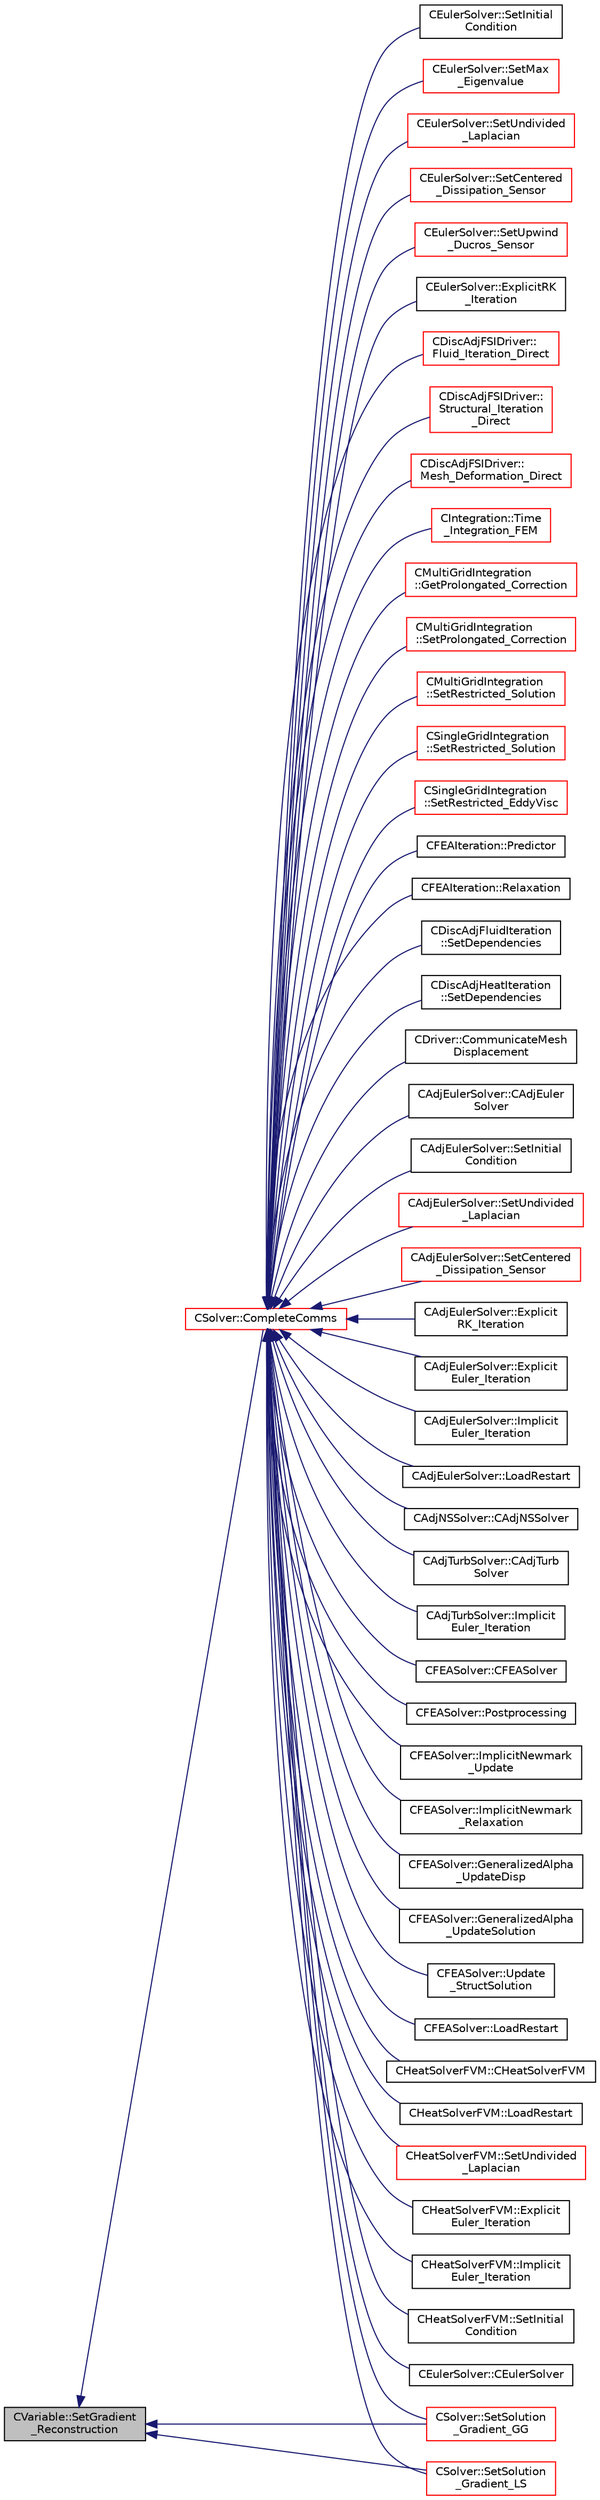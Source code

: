 digraph "CVariable::SetGradient_Reconstruction"
{
  edge [fontname="Helvetica",fontsize="10",labelfontname="Helvetica",labelfontsize="10"];
  node [fontname="Helvetica",fontsize="10",shape=record];
  rankdir="LR";
  Node4982 [label="CVariable::SetGradient\l_Reconstruction",height=0.2,width=0.4,color="black", fillcolor="grey75", style="filled", fontcolor="black"];
  Node4982 -> Node4983 [dir="back",color="midnightblue",fontsize="10",style="solid",fontname="Helvetica"];
  Node4983 [label="CSolver::CompleteComms",height=0.2,width=0.4,color="red", fillcolor="white", style="filled",URL="$class_c_solver.html#a8d3046ad54e177f0705a2bff99c1cf16",tooltip="Routine to complete the set of non-blocking communications launched by InitiateComms() and unpacking ..."];
  Node4983 -> Node4984 [dir="back",color="midnightblue",fontsize="10",style="solid",fontname="Helvetica"];
  Node4984 [label="CDiscAdjFSIDriver::\lFluid_Iteration_Direct",height=0.2,width=0.4,color="red", fillcolor="white", style="filled",URL="$class_c_disc_adj_f_s_i_driver.html#aade7f9d8b7f7f1ddccfdc62d3b1fdaa8",tooltip="Run a direct flow iteration. "];
  Node4983 -> Node4989 [dir="back",color="midnightblue",fontsize="10",style="solid",fontname="Helvetica"];
  Node4989 [label="CDiscAdjFSIDriver::\lStructural_Iteration\l_Direct",height=0.2,width=0.4,color="red", fillcolor="white", style="filled",URL="$class_c_disc_adj_f_s_i_driver.html#aef8192d6dd5451f1e496e9847c2c5c65",tooltip="Run a direct structural iteration. "];
  Node4983 -> Node4990 [dir="back",color="midnightblue",fontsize="10",style="solid",fontname="Helvetica"];
  Node4990 [label="CDiscAdjFSIDriver::\lMesh_Deformation_Direct",height=0.2,width=0.4,color="red", fillcolor="white", style="filled",URL="$class_c_disc_adj_f_s_i_driver.html#ad683500d6b3773af342165b1b18f5c59",tooltip="Run a direct mesh deformation. "];
  Node4983 -> Node4991 [dir="back",color="midnightblue",fontsize="10",style="solid",fontname="Helvetica"];
  Node4991 [label="CIntegration::Time\l_Integration_FEM",height=0.2,width=0.4,color="red", fillcolor="white", style="filled",URL="$class_c_integration.html#a4ac7acdec8fdf941a4efc90b3f82a68c",tooltip="Do the time integration (explicit or implicit) of the numerical system on a FEM framework. "];
  Node4983 -> Node4993 [dir="back",color="midnightblue",fontsize="10",style="solid",fontname="Helvetica"];
  Node4993 [label="CMultiGridIntegration\l::GetProlongated_Correction",height=0.2,width=0.4,color="red", fillcolor="white", style="filled",URL="$class_c_multi_grid_integration.html#a29bf9a6e27f43e6b71704d05105a648d",tooltip="Compute the fine grid correction from the coarse solution. "];
  Node4983 -> Node4996 [dir="back",color="midnightblue",fontsize="10",style="solid",fontname="Helvetica"];
  Node4996 [label="CMultiGridIntegration\l::SetProlongated_Correction",height=0.2,width=0.4,color="red", fillcolor="white", style="filled",URL="$class_c_multi_grid_integration.html#a5d0d450972f5c004596b3f0abdae3015",tooltip="Set the value of the corrected fine grid solution. "];
  Node4983 -> Node4997 [dir="back",color="midnightblue",fontsize="10",style="solid",fontname="Helvetica"];
  Node4997 [label="CMultiGridIntegration\l::SetRestricted_Solution",height=0.2,width=0.4,color="red", fillcolor="white", style="filled",URL="$class_c_multi_grid_integration.html#a57c0f097c58c1d36ef8156b91350fd60",tooltip="Restrict solution from fine grid to a coarse grid. "];
  Node4983 -> Node4998 [dir="back",color="midnightblue",fontsize="10",style="solid",fontname="Helvetica"];
  Node4998 [label="CSingleGridIntegration\l::SetRestricted_Solution",height=0.2,width=0.4,color="red", fillcolor="white", style="filled",URL="$class_c_single_grid_integration.html#a035bbc4f261b680a4a651aa0af69437b",tooltip="Restrict solution from fine grid to a coarse grid. "];
  Node4983 -> Node5000 [dir="back",color="midnightblue",fontsize="10",style="solid",fontname="Helvetica"];
  Node5000 [label="CSingleGridIntegration\l::SetRestricted_EddyVisc",height=0.2,width=0.4,color="red", fillcolor="white", style="filled",URL="$class_c_single_grid_integration.html#ae875067fdaf103c36391ea21343e1731",tooltip="Restrict solution from fine grid to a coarse grid. "];
  Node4983 -> Node5001 [dir="back",color="midnightblue",fontsize="10",style="solid",fontname="Helvetica"];
  Node5001 [label="CFEAIteration::Predictor",height=0.2,width=0.4,color="black", fillcolor="white", style="filled",URL="$class_c_f_e_a_iteration.html#a00a378c1b0d9b95b250e208bcf1f420e",tooltip="Predictor. "];
  Node4983 -> Node5002 [dir="back",color="midnightblue",fontsize="10",style="solid",fontname="Helvetica"];
  Node5002 [label="CFEAIteration::Relaxation",height=0.2,width=0.4,color="black", fillcolor="white", style="filled",URL="$class_c_f_e_a_iteration.html#a840bd377c7050c57cb5f81799669b59f",tooltip="Relaxation. "];
  Node4983 -> Node5003 [dir="back",color="midnightblue",fontsize="10",style="solid",fontname="Helvetica"];
  Node5003 [label="CDiscAdjFluidIteration\l::SetDependencies",height=0.2,width=0.4,color="black", fillcolor="white", style="filled",URL="$class_c_disc_adj_fluid_iteration.html#aad302b77466b001d380ca8766ba8d85c",tooltip="Compute necessary variables that depend on the conservative variables or the mesh node positions (e..."];
  Node4983 -> Node5004 [dir="back",color="midnightblue",fontsize="10",style="solid",fontname="Helvetica"];
  Node5004 [label="CDiscAdjHeatIteration\l::SetDependencies",height=0.2,width=0.4,color="black", fillcolor="white", style="filled",URL="$class_c_disc_adj_heat_iteration.html#a8098b35364d0a2a7b1fa31850714e359",tooltip="Compute necessary variables that depend on the conservative variables or the mesh node positions (e..."];
  Node4983 -> Node5005 [dir="back",color="midnightblue",fontsize="10",style="solid",fontname="Helvetica"];
  Node5005 [label="CDriver::CommunicateMesh\lDisplacement",height=0.2,width=0.4,color="black", fillcolor="white", style="filled",URL="$class_c_driver.html#ab7774dbeec50826a830714585aa45740",tooltip="Communicate the boundary mesh displacements in a python call. "];
  Node4983 -> Node5006 [dir="back",color="midnightblue",fontsize="10",style="solid",fontname="Helvetica"];
  Node5006 [label="CAdjEulerSolver::CAdjEuler\lSolver",height=0.2,width=0.4,color="black", fillcolor="white", style="filled",URL="$class_c_adj_euler_solver.html#a0a739888df9436d4707665d152a7af1a"];
  Node4983 -> Node5007 [dir="back",color="midnightblue",fontsize="10",style="solid",fontname="Helvetica"];
  Node5007 [label="CAdjEulerSolver::SetInitial\lCondition",height=0.2,width=0.4,color="black", fillcolor="white", style="filled",URL="$class_c_adj_euler_solver.html#a9b83036ab8c37a1b24350704dcfeaeb3",tooltip="Set the initial condition for the Euler Equations. "];
  Node4983 -> Node5008 [dir="back",color="midnightblue",fontsize="10",style="solid",fontname="Helvetica"];
  Node5008 [label="CAdjEulerSolver::SetUndivided\l_Laplacian",height=0.2,width=0.4,color="red", fillcolor="white", style="filled",URL="$class_c_adj_euler_solver.html#a1872318f659d74b4e12d669095ee57b5",tooltip="Compute the undivided laplacian for the adjoint solution. "];
  Node4983 -> Node5011 [dir="back",color="midnightblue",fontsize="10",style="solid",fontname="Helvetica"];
  Node5011 [label="CAdjEulerSolver::SetCentered\l_Dissipation_Sensor",height=0.2,width=0.4,color="red", fillcolor="white", style="filled",URL="$class_c_adj_euler_solver.html#af1b72ed76900f821d2f51942cb4252db",tooltip="Compute the sensor for higher order dissipation control in rotating problems. "];
  Node4983 -> Node5012 [dir="back",color="midnightblue",fontsize="10",style="solid",fontname="Helvetica"];
  Node5012 [label="CAdjEulerSolver::Explicit\lRK_Iteration",height=0.2,width=0.4,color="black", fillcolor="white", style="filled",URL="$class_c_adj_euler_solver.html#a83de159f4bd062c776f07d087414a9cf",tooltip="Update the solution using a Runge-Kutta strategy. "];
  Node4983 -> Node5013 [dir="back",color="midnightblue",fontsize="10",style="solid",fontname="Helvetica"];
  Node5013 [label="CAdjEulerSolver::Explicit\lEuler_Iteration",height=0.2,width=0.4,color="black", fillcolor="white", style="filled",URL="$class_c_adj_euler_solver.html#a2863f1ed56105b595204ac31b3dab66b",tooltip="Update the solution using a explicit Euler scheme. "];
  Node4983 -> Node5014 [dir="back",color="midnightblue",fontsize="10",style="solid",fontname="Helvetica"];
  Node5014 [label="CAdjEulerSolver::Implicit\lEuler_Iteration",height=0.2,width=0.4,color="black", fillcolor="white", style="filled",URL="$class_c_adj_euler_solver.html#af64f459bce9498b1d19d8a645d0bc2c3",tooltip="Update the solution using an implicit solver. "];
  Node4983 -> Node5015 [dir="back",color="midnightblue",fontsize="10",style="solid",fontname="Helvetica"];
  Node5015 [label="CAdjEulerSolver::LoadRestart",height=0.2,width=0.4,color="black", fillcolor="white", style="filled",URL="$class_c_adj_euler_solver.html#acaf1ae2d6c07b492ab1eeca389881731",tooltip="Load a solution from a restart file. "];
  Node4983 -> Node5016 [dir="back",color="midnightblue",fontsize="10",style="solid",fontname="Helvetica"];
  Node5016 [label="CAdjNSSolver::CAdjNSSolver",height=0.2,width=0.4,color="black", fillcolor="white", style="filled",URL="$class_c_adj_n_s_solver.html#a323f1dc7c0b9fe00d1911eeeea365d46"];
  Node4983 -> Node5017 [dir="back",color="midnightblue",fontsize="10",style="solid",fontname="Helvetica"];
  Node5017 [label="CAdjTurbSolver::CAdjTurb\lSolver",height=0.2,width=0.4,color="black", fillcolor="white", style="filled",URL="$class_c_adj_turb_solver.html#a621bdae0b081f25a67425cc037cd90a2"];
  Node4983 -> Node5018 [dir="back",color="midnightblue",fontsize="10",style="solid",fontname="Helvetica"];
  Node5018 [label="CAdjTurbSolver::Implicit\lEuler_Iteration",height=0.2,width=0.4,color="black", fillcolor="white", style="filled",URL="$class_c_adj_turb_solver.html#a2c2657818c6ecfb7984c70bf079accd3",tooltip="Update the solution using an implicit solver. "];
  Node4983 -> Node5019 [dir="back",color="midnightblue",fontsize="10",style="solid",fontname="Helvetica"];
  Node5019 [label="CFEASolver::CFEASolver",height=0.2,width=0.4,color="black", fillcolor="white", style="filled",URL="$class_c_f_e_a_solver.html#a1d4c7d17d9c7143d3079fc78fae1599d"];
  Node4983 -> Node5020 [dir="back",color="midnightblue",fontsize="10",style="solid",fontname="Helvetica"];
  Node5020 [label="CFEASolver::Postprocessing",height=0.2,width=0.4,color="black", fillcolor="white", style="filled",URL="$class_c_f_e_a_solver.html#a582bf776db03d18a985936fff4c16644",tooltip="Postprocessing. "];
  Node4983 -> Node5021 [dir="back",color="midnightblue",fontsize="10",style="solid",fontname="Helvetica"];
  Node5021 [label="CFEASolver::ImplicitNewmark\l_Update",height=0.2,width=0.4,color="black", fillcolor="white", style="filled",URL="$class_c_f_e_a_solver.html#ae2afb9595361d9ead55f76ae5d89df02",tooltip="Update the solution using an implicit Newmark solver. "];
  Node4983 -> Node5022 [dir="back",color="midnightblue",fontsize="10",style="solid",fontname="Helvetica"];
  Node5022 [label="CFEASolver::ImplicitNewmark\l_Relaxation",height=0.2,width=0.4,color="black", fillcolor="white", style="filled",URL="$class_c_f_e_a_solver.html#afc818eebdc8cd168090a1abd5764425f",tooltip="A virtual member. "];
  Node4983 -> Node5023 [dir="back",color="midnightblue",fontsize="10",style="solid",fontname="Helvetica"];
  Node5023 [label="CFEASolver::GeneralizedAlpha\l_UpdateDisp",height=0.2,width=0.4,color="black", fillcolor="white", style="filled",URL="$class_c_f_e_a_solver.html#afe622d2f1e07a01baeaebc52cb7fcd45",tooltip="Update the solution using an implicit Generalized Alpha solver. "];
  Node4983 -> Node5024 [dir="back",color="midnightblue",fontsize="10",style="solid",fontname="Helvetica"];
  Node5024 [label="CFEASolver::GeneralizedAlpha\l_UpdateSolution",height=0.2,width=0.4,color="black", fillcolor="white", style="filled",URL="$class_c_f_e_a_solver.html#ae2bac89cd2c2b5c052f21b1815ce0348",tooltip="Update the solution using an implicit Generalized Alpha solver. "];
  Node4983 -> Node5025 [dir="back",color="midnightblue",fontsize="10",style="solid",fontname="Helvetica"];
  Node5025 [label="CFEASolver::Update\l_StructSolution",height=0.2,width=0.4,color="black", fillcolor="white", style="filled",URL="$class_c_f_e_a_solver.html#a564968575d62fc76612e8be5804652bd",tooltip="Aitken&#39;s relaxation of the solution. "];
  Node4983 -> Node5026 [dir="back",color="midnightblue",fontsize="10",style="solid",fontname="Helvetica"];
  Node5026 [label="CFEASolver::LoadRestart",height=0.2,width=0.4,color="black", fillcolor="white", style="filled",URL="$class_c_f_e_a_solver.html#a5f70ded742a6204f439628d029ac294a",tooltip="Load a solution from a restart file. "];
  Node4983 -> Node5027 [dir="back",color="midnightblue",fontsize="10",style="solid",fontname="Helvetica"];
  Node5027 [label="CHeatSolverFVM::CHeatSolverFVM",height=0.2,width=0.4,color="black", fillcolor="white", style="filled",URL="$class_c_heat_solver_f_v_m.html#a42af03c3f465c905fbc3ecbee398f5be",tooltip="Constructor of the class. "];
  Node4983 -> Node5028 [dir="back",color="midnightblue",fontsize="10",style="solid",fontname="Helvetica"];
  Node5028 [label="CHeatSolverFVM::LoadRestart",height=0.2,width=0.4,color="black", fillcolor="white", style="filled",URL="$class_c_heat_solver_f_v_m.html#a206fdd2ca3b6c1a050945a07dc38bd80",tooltip="Load a solution from a restart file. "];
  Node4983 -> Node5029 [dir="back",color="midnightblue",fontsize="10",style="solid",fontname="Helvetica"];
  Node5029 [label="CHeatSolverFVM::SetUndivided\l_Laplacian",height=0.2,width=0.4,color="red", fillcolor="white", style="filled",URL="$class_c_heat_solver_f_v_m.html#a62fe1f80d82f024d872943869e2fef83",tooltip="Compute the undivided laplacian for the solution. "];
  Node4983 -> Node5031 [dir="back",color="midnightblue",fontsize="10",style="solid",fontname="Helvetica"];
  Node5031 [label="CHeatSolverFVM::Explicit\lEuler_Iteration",height=0.2,width=0.4,color="black", fillcolor="white", style="filled",URL="$class_c_heat_solver_f_v_m.html#ac72e3e231d74967d368bf1cb7345535a",tooltip="Update the solution using an explicit solver. "];
  Node4983 -> Node5032 [dir="back",color="midnightblue",fontsize="10",style="solid",fontname="Helvetica"];
  Node5032 [label="CHeatSolverFVM::Implicit\lEuler_Iteration",height=0.2,width=0.4,color="black", fillcolor="white", style="filled",URL="$class_c_heat_solver_f_v_m.html#a604f660ae9da06eae59363f83a98843e",tooltip="Update the solution using an implicit solver. "];
  Node4983 -> Node5033 [dir="back",color="midnightblue",fontsize="10",style="solid",fontname="Helvetica"];
  Node5033 [label="CHeatSolverFVM::SetInitial\lCondition",height=0.2,width=0.4,color="black", fillcolor="white", style="filled",URL="$class_c_heat_solver_f_v_m.html#ad7abcac73bd5dbcaea0bb053a24fd571",tooltip="Set the initial condition for the FEM structural problem. "];
  Node4983 -> Node5034 [dir="back",color="midnightblue",fontsize="10",style="solid",fontname="Helvetica"];
  Node5034 [label="CEulerSolver::CEulerSolver",height=0.2,width=0.4,color="black", fillcolor="white", style="filled",URL="$class_c_euler_solver.html#ae1e74218b4e943111b100d7ddcbd4db9"];
  Node4983 -> Node5035 [dir="back",color="midnightblue",fontsize="10",style="solid",fontname="Helvetica"];
  Node5035 [label="CEulerSolver::SetInitial\lCondition",height=0.2,width=0.4,color="black", fillcolor="white", style="filled",URL="$class_c_euler_solver.html#acd432e102632a115b8a1821f58b21340",tooltip="Set the initial condition for the Euler Equations. "];
  Node4983 -> Node5036 [dir="back",color="midnightblue",fontsize="10",style="solid",fontname="Helvetica"];
  Node5036 [label="CEulerSolver::SetMax\l_Eigenvalue",height=0.2,width=0.4,color="red", fillcolor="white", style="filled",URL="$class_c_euler_solver.html#a76f7fdf349ae41c6f0cf4df82b571fb1",tooltip="Compute the max eigenvalue. "];
  Node4983 -> Node5039 [dir="back",color="midnightblue",fontsize="10",style="solid",fontname="Helvetica"];
  Node5039 [label="CEulerSolver::SetUndivided\l_Laplacian",height=0.2,width=0.4,color="red", fillcolor="white", style="filled",URL="$class_c_euler_solver.html#adc7c82a25b8be22b16b5452c1992744f",tooltip="Compute the undivided laplacian for the solution, except the energy equation. "];
  Node4983 -> Node5040 [dir="back",color="midnightblue",fontsize="10",style="solid",fontname="Helvetica"];
  Node5040 [label="CEulerSolver::SetCentered\l_Dissipation_Sensor",height=0.2,width=0.4,color="red", fillcolor="white", style="filled",URL="$class_c_euler_solver.html#a2f4e3619ae65c63cbda1ef2098441ab4",tooltip="Compute a pressure sensor switch. "];
  Node4983 -> Node5041 [dir="back",color="midnightblue",fontsize="10",style="solid",fontname="Helvetica"];
  Node5041 [label="CEulerSolver::SetUpwind\l_Ducros_Sensor",height=0.2,width=0.4,color="red", fillcolor="white", style="filled",URL="$class_c_euler_solver.html#aad67b818e2f5c133118d2a4cca7845f3",tooltip="Compute Ducros Sensor for Roe Dissipation. "];
  Node4983 -> Node5042 [dir="back",color="midnightblue",fontsize="10",style="solid",fontname="Helvetica"];
  Node5042 [label="CEulerSolver::ExplicitRK\l_Iteration",height=0.2,width=0.4,color="black", fillcolor="white", style="filled",URL="$class_c_euler_solver.html#ac3d1b3a1fee6613906b56a9698bfe680",tooltip="Update the solution using a Runge-Kutta scheme. "];
  Node4983 -> Node5074 [dir="back",color="midnightblue",fontsize="10",style="solid",fontname="Helvetica"];
  Node5074 [label="CSolver::SetSolution\l_Gradient_GG",height=0.2,width=0.4,color="red", fillcolor="white", style="filled",URL="$class_c_solver.html#aac4d5e5f3ff20e7e37d55fa5e4ed3647",tooltip="Compute the Green-Gauss gradient of the solution. "];
  Node4983 -> Node5080 [dir="back",color="midnightblue",fontsize="10",style="solid",fontname="Helvetica"];
  Node5080 [label="CSolver::SetSolution\l_Gradient_LS",height=0.2,width=0.4,color="red", fillcolor="white", style="filled",URL="$class_c_solver.html#ac4d9cf9609d7bdb52e7f1dc9cc8b4c1f",tooltip="Compute the Least Squares gradient of the solution. "];
  Node4982 -> Node5074 [dir="back",color="midnightblue",fontsize="10",style="solid",fontname="Helvetica"];
  Node4982 -> Node5080 [dir="back",color="midnightblue",fontsize="10",style="solid",fontname="Helvetica"];
}
